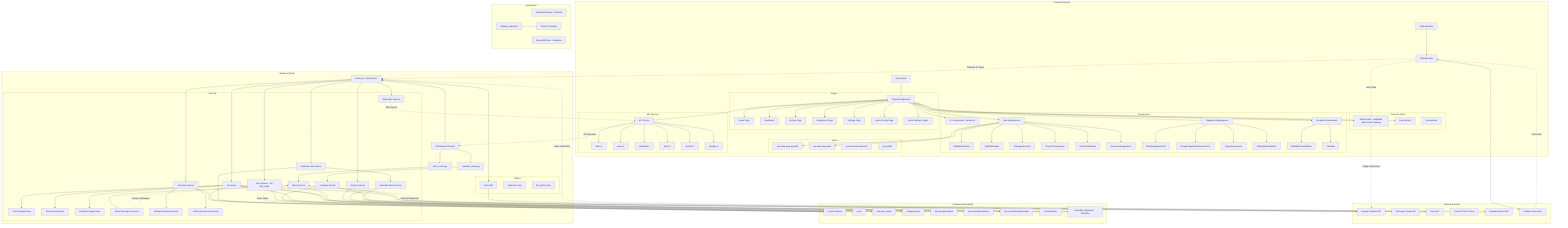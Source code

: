 graph TD
    subgraph "Frontend (Next.js)"
        A1[Authentication] --> A2[Firebase Auth]
        A3[App Routes] --- A4[Pages/Components]
        
        subgraph "Pages"
            A4 --> A17[Home Page]
            A4 --> A18[Dashboard]
            A4 --> A19[Archive Page]
            A4 --> A20[Integrations Page]
            A4 --> A21[Settings Page]
            A4 --> A22[Inputs Config Page]
            A4 --> A23[Slack Callback Pages]
        end
        
        subgraph "Components"
            A4 --> A5[UI Components - shadcn/ui]
            A4 --> A6[Task Management]
            A4 --> A7[Schedule Visualization]
            A4 --> A11[Integration Management]
            A6 --> A8[EditableSchedule]
            A6 --> A9[TaskEditDrawer]
            A6 --> A10[AISuggestionsList]
            A6 --> A15[Drag & Drop System]
            A6 --> A16[ArchivedTaskItem]
            A6 --> A24[MicrostepSuggestions]
            A11 --> A12[SlackIntegrationCard]
            A11 --> A25[GoogleCalendarIntegrationCard]
            A11 --> A13[IntegrationsLayout]
            A11 --> A14[FloatingActionButton]
            A7 --> A26[EditableScheduleRow]
            A7 --> A27[TaskItem]
        end
        
        subgraph "Context & State"
            A28[AuthContext - simplified after OAuth cleanup]
            A29[FormContext]
            A30[RouteGuard]
        end
        
        subgraph "Hooks"
            A31[use-drag-drop-provider]
            A32[use-drag-drop-task]
            A33[use-timezone-detection]
            A34[use-mobile]
        end
        
        subgraph "API Services"
            B1[API Clients]
            B1 --> B2[tasks.ts]
            B1 --> B3[users.ts]
            B1 --> B4[calendar.ts]
            B1 --> B5[slack.ts]
            B1 --> B6[archive.ts]
            B1 --> B7[settings.ts]
        end
        
        A4 --> B1
        A4 --> A28
        A4 --> A29
        A6 --> A31
        A6 --> A32
    end
    
    subgraph "Backend (Flask)"
        C1[API Blueprint Routes] --> C2[routes.py - Main Routes]
        C1 --> C4[calendar_routes.py]
        C1 --> C35[slack_routes.py]
        
        subgraph "Services"
            D1[AI Service]
            D1 --> D2[Task Categorization]
            D1 --> D3[Task Decomposition]
            D1 --> D4[Schedule Suggestions]
            
            D6[Calendar Service]
            D7[User Service - via db_config]
            D8[Slack Service]
            D8 --> D36[Slack Message Processor]
            D9[Schedule Service]
            D9 --> D10[Multiple Ordering Patterns]
            D9 --> D11[JSON Structure Generation]
            D12[Archive Service]
            D13[Schedule Gen Service]
            D37[Schedule RAG Service]
            D38[Event Bus Service]
        end
        
        subgraph "Utilities"
            D39[Auth Utils]
            D40[Timezone Utils]
            D41[Encryption Utils]
        end
        
        C2 --> D1
        C2 --> D7
        C4 --> D6
        C35 --> D8
        C2 --> D9
        C2 --> D12
        C2 --> D13
        D13 --> D37
        C2 --> D38
        C2 --> D39
    end
    
    subgraph "Database (MongoDB)"
        E1[UserSchedules]
        E2[users]
        E3[calendar_events]
        E4[AISuggestions]
        E5[MicrostepFeedback]
        E6[DecompositionPatterns]
        E7[ProcessedSlackMessages]
        E8[ArchivedTasks]
        E9[schedule_templates - JSON file]
    end
    
    subgraph "External Services"
        F1[Google Calendar API]
        F2[Anthropic Claude API]
        F3[Slack API]
        F4[Context7 MCP Server]
        F5[Firebase Admin Auth]
        F6[Firebase Client Auth]
    end
    
    subgraph "Deployment"
        G1[Firebase Hosting - Frontend]
        G2[Railway - Backend]
        G3[MongoDB Atlas - Database]
        G4[Docker Container]
        G2 --> G4
    end
    
    %% External Service Connections
    D1 --> F2
    D6 --> F1
    D8 --> F3
    D37 --> E9
    
    %% Database Connections
    D1 --> E1
    D1 --> E4
    D1 --> E5
    D1 --> E6
    D6 --> E3
    D7 --> E2
    D8 --> E7
    D9 --> E1
    D12 --> E8
    D13 --> E1
    D37 --> E9
    
    %% Frontend-Backend Connections
    A2 -. Firebase ID Token .-> C2
    A2 --> F6
    B1 -. API Requests .-> C1
    
    %% Auth Flow (Simplified after OAuth cleanup)
    F6 -. Client Auth .-> A2
    A2 -. Auth State .-> A28
    A28 -. Single OAuth Flow .-> F1
    F5 -. Token Verification .-> C2
    D39 --> F5
    
    %% Integration Flows
    F3 -. OAuth & Webhooks .-> D8
    D36 -. Process Messages .-> D8
    D8 -. Store Tasks .-> E1
    
    %% Real-time Events
    D38 -. SSE Events .-> B1
    
    %% Architecture Notes (Updated after OAuth cleanup - see task48.md)
    %% - AuthContext (A28) simplified to single OAuth flow after Phases 1-4 cleanup
    %% - Single OAuth flow: Firebase UID as primary identifier throughout system
    %% - PostOAuthHandler completely removed - no longer needed
    %% - Race conditions resolved through simplified authentication flow
    %% - OLD format OAuth support removed - only NEW format supported
    %% - ~358 lines of deprecated OAuth code eliminated across all phases